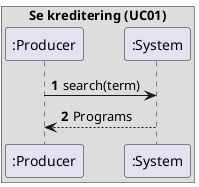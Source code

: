 @startuml
'https://plantuml.com/sequence-diagram

autonumber

box Se kreditering (UC01)
    participant ":Producer" as producer
    participant ":System" as system
end box

producer -> system : search(term)
producer <-- system : Programs

@enduml
